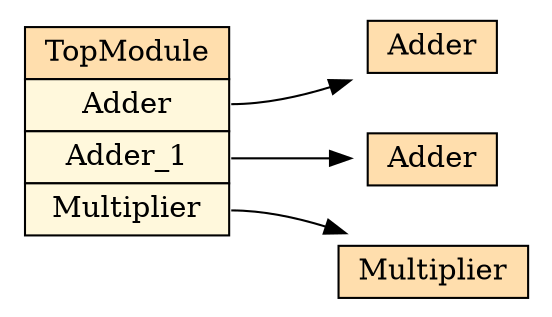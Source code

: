 digraph TopModule_hierarchy { rankdir="TB" 
 node [shape="rectangle"]; 
rankdir="LR" 
stylesheet = "styles.css"
module_1 [shape= "plaintext" href="TopModule.dot.svg" label=<

<TABLE BORDER="0" CELLBORDER="1" CELLSPACING="0" CELLPADDING="4" >
      
  <TR >
    <TD BGCOLOR="#FFDEAD" > TopModule </TD>
  </TR>
        
  <TR>
    <TD PORT="module_2" BGCOLOR="#FFF8DC" >Adder</TD>
  </TR>
        
  <TR>
    <TD PORT="module_3" BGCOLOR="#FFF8DC" >Adder_1</TD>
  </TR>
        
  <TR>
    <TD PORT="module_4" BGCOLOR="#FFF8DC" >Multiplier</TD>
  </TR>
        
</TABLE>>];

      module_2 [shape= "plaintext" href="Adder.dot.svg" label=<

<TABLE BORDER="0" CELLBORDER="1" CELLSPACING="0" CELLPADDING="4" >
      
  <TR >
    <TD BGCOLOR="#FFDEAD" > Adder </TD>
  </TR>
        
</TABLE>>];

      module_3 [shape= "plaintext" href="Adder.dot.svg" label=<

<TABLE BORDER="0" CELLBORDER="1" CELLSPACING="0" CELLPADDING="4" >
      
  <TR >
    <TD BGCOLOR="#FFDEAD" > Adder </TD>
  </TR>
        
</TABLE>>];

      module_4 [shape= "plaintext" href="Multiplier.dot.svg" label=<

<TABLE BORDER="0" CELLBORDER="1" CELLSPACING="0" CELLPADDING="4" >
      
  <TR >
    <TD BGCOLOR="#FFDEAD" > Multiplier </TD>
  </TR>
        
</TABLE>>];

      module_1:module_2 -> module_2
module_1:module_3 -> module_3
module_1:module_4 -> module_4
}